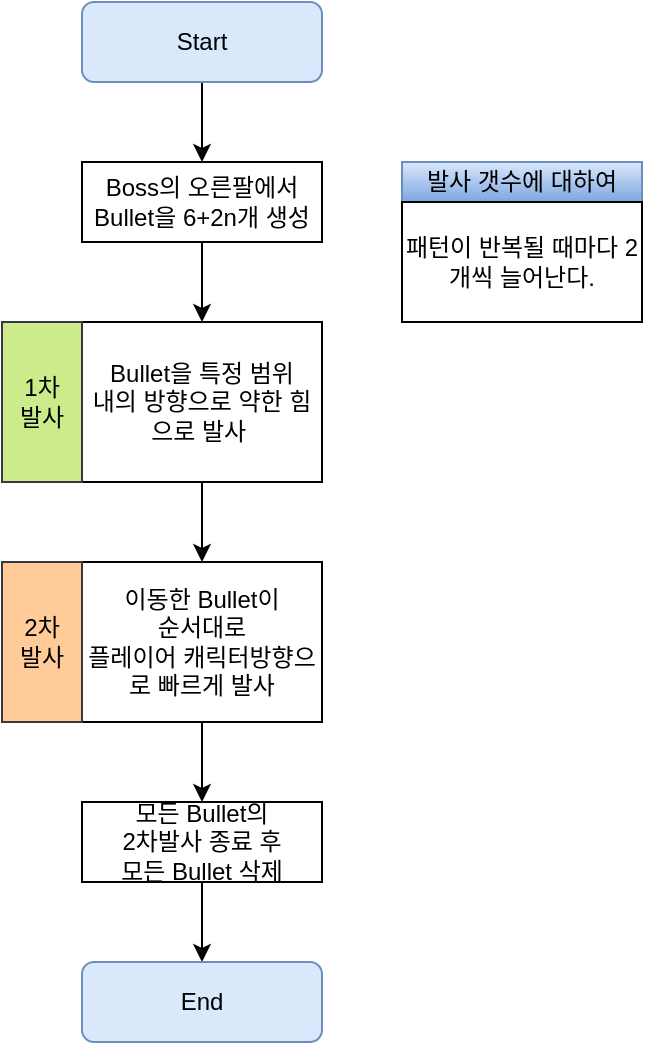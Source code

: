 <mxfile version="14.7.4" type="device"><diagram id="HJd1-DTL6ohDospgoVU9" name="Page-1"><mxGraphModel dx="1422" dy="737" grid="1" gridSize="10" guides="1" tooltips="1" connect="1" arrows="1" fold="1" page="1" pageScale="1" pageWidth="827" pageHeight="1169" math="0" shadow="0"><root><mxCell id="0"/><mxCell id="1" parent="0"/><mxCell id="BHCyu_Kb48N3PgfPZ5og-3" style="edgeStyle=orthogonalEdgeStyle;rounded=0;orthogonalLoop=1;jettySize=auto;html=1;exitX=0.5;exitY=1;exitDx=0;exitDy=0;" parent="1" source="BHCyu_Kb48N3PgfPZ5og-1" target="BHCyu_Kb48N3PgfPZ5og-4" edge="1"><mxGeometry relative="1" as="geometry"><mxPoint x="300" y="200" as="targetPoint"/></mxGeometry></mxCell><mxCell id="BHCyu_Kb48N3PgfPZ5og-1" value="Start" style="rounded=1;whiteSpace=wrap;html=1;fillColor=#dae8fc;strokeColor=#6c8ebf;" parent="1" vertex="1"><mxGeometry x="240" y="120" width="120" height="40" as="geometry"/></mxCell><mxCell id="FdykXlj4ELDe_uT5WY5P-2" style="edgeStyle=orthogonalEdgeStyle;rounded=0;orthogonalLoop=1;jettySize=auto;html=1;exitX=0.5;exitY=1;exitDx=0;exitDy=0;" edge="1" parent="1" source="BHCyu_Kb48N3PgfPZ5og-4" target="FdykXlj4ELDe_uT5WY5P-1"><mxGeometry relative="1" as="geometry"/></mxCell><mxCell id="BHCyu_Kb48N3PgfPZ5og-4" value="Boss의 오른팔에서&lt;br&gt;Bullet을 6+2n개 생성" style="rounded=0;whiteSpace=wrap;html=1;" parent="1" vertex="1"><mxGeometry x="240" y="200" width="120" height="40" as="geometry"/></mxCell><mxCell id="FdykXlj4ELDe_uT5WY5P-5" style="edgeStyle=orthogonalEdgeStyle;rounded=0;orthogonalLoop=1;jettySize=auto;html=1;exitX=0.5;exitY=1;exitDx=0;exitDy=0;entryX=0.5;entryY=0;entryDx=0;entryDy=0;" edge="1" parent="1" source="FdykXlj4ELDe_uT5WY5P-1" target="FdykXlj4ELDe_uT5WY5P-3"><mxGeometry relative="1" as="geometry"/></mxCell><mxCell id="FdykXlj4ELDe_uT5WY5P-1" value="Bullet을 특정 범위&lt;br&gt;내의 방향으로 약한 힘으로 발사&amp;nbsp;" style="rounded=0;whiteSpace=wrap;html=1;" vertex="1" parent="1"><mxGeometry x="240" y="280" width="120" height="80" as="geometry"/></mxCell><mxCell id="FdykXlj4ELDe_uT5WY5P-7" style="edgeStyle=orthogonalEdgeStyle;rounded=0;orthogonalLoop=1;jettySize=auto;html=1;exitX=0.5;exitY=1;exitDx=0;exitDy=0;" edge="1" parent="1" source="FdykXlj4ELDe_uT5WY5P-3" target="FdykXlj4ELDe_uT5WY5P-6"><mxGeometry relative="1" as="geometry"/></mxCell><mxCell id="FdykXlj4ELDe_uT5WY5P-3" value="이동한 Bullet이&lt;br&gt;순서대로&lt;br&gt;플레이어 캐릭터방향으로 빠르게 발사" style="rounded=0;whiteSpace=wrap;html=1;" vertex="1" parent="1"><mxGeometry x="240" y="400" width="120" height="80" as="geometry"/></mxCell><mxCell id="FdykXlj4ELDe_uT5WY5P-9" style="edgeStyle=orthogonalEdgeStyle;rounded=0;orthogonalLoop=1;jettySize=auto;html=1;exitX=0.5;exitY=1;exitDx=0;exitDy=0;" edge="1" parent="1" source="FdykXlj4ELDe_uT5WY5P-6" target="FdykXlj4ELDe_uT5WY5P-8"><mxGeometry relative="1" as="geometry"/></mxCell><mxCell id="FdykXlj4ELDe_uT5WY5P-6" value="모든 Bullet의&lt;br&gt;2차발사 종료 후&lt;br&gt;모든 Bullet 삭제" style="rounded=0;whiteSpace=wrap;html=1;" vertex="1" parent="1"><mxGeometry x="240" y="520" width="120" height="40" as="geometry"/></mxCell><mxCell id="FdykXlj4ELDe_uT5WY5P-8" value="End" style="rounded=1;whiteSpace=wrap;html=1;fillColor=#dae8fc;strokeColor=#6c8ebf;" vertex="1" parent="1"><mxGeometry x="240" y="600" width="120" height="40" as="geometry"/></mxCell><mxCell id="FdykXlj4ELDe_uT5WY5P-10" value="1차&lt;br&gt;발사" style="rounded=0;whiteSpace=wrap;html=1;fillColor=#cdeb8b;strokeColor=#36393d;" vertex="1" parent="1"><mxGeometry x="200" y="280" width="40" height="80" as="geometry"/></mxCell><mxCell id="FdykXlj4ELDe_uT5WY5P-11" value="2차&lt;br&gt;발사" style="rounded=0;whiteSpace=wrap;html=1;fillColor=#ffcc99;strokeColor=#36393d;" vertex="1" parent="1"><mxGeometry x="200" y="400" width="40" height="80" as="geometry"/></mxCell><mxCell id="FdykXlj4ELDe_uT5WY5P-12" value="발사 갯수에 대하여" style="rounded=0;whiteSpace=wrap;html=1;fillColor=#dae8fc;strokeColor=#6c8ebf;gradientColor=#7ea6e0;" vertex="1" parent="1"><mxGeometry x="400" y="200" width="120" height="20" as="geometry"/></mxCell><mxCell id="FdykXlj4ELDe_uT5WY5P-13" value="패턴이 반복될 때마다 2개씩 늘어난다." style="rounded=0;whiteSpace=wrap;html=1;" vertex="1" parent="1"><mxGeometry x="400" y="220" width="120" height="60" as="geometry"/></mxCell></root></mxGraphModel></diagram></mxfile>